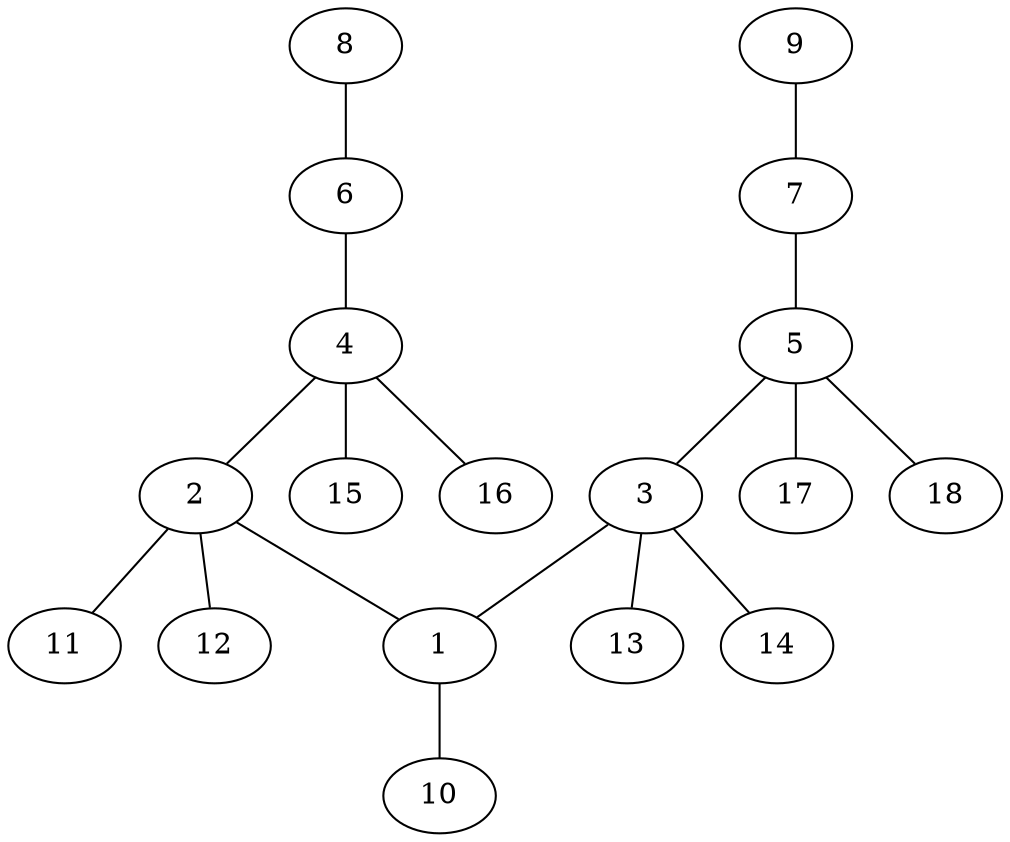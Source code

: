 graph molecule_2516 {
	1	 [chem=N];
	10	 [chem=H];
	1 -- 10	 [valence=1];
	2	 [chem=C];
	2 -- 1	 [valence=1];
	11	 [chem=H];
	2 -- 11	 [valence=1];
	12	 [chem=H];
	2 -- 12	 [valence=1];
	3	 [chem=C];
	3 -- 1	 [valence=1];
	13	 [chem=H];
	3 -- 13	 [valence=1];
	14	 [chem=H];
	3 -- 14	 [valence=1];
	4	 [chem=C];
	4 -- 2	 [valence=1];
	15	 [chem=H];
	4 -- 15	 [valence=1];
	16	 [chem=H];
	4 -- 16	 [valence=1];
	5	 [chem=C];
	5 -- 3	 [valence=1];
	17	 [chem=H];
	5 -- 17	 [valence=1];
	18	 [chem=H];
	5 -- 18	 [valence=1];
	6	 [chem=C];
	6 -- 4	 [valence=1];
	7	 [chem=C];
	7 -- 5	 [valence=1];
	8	 [chem=N];
	8 -- 6	 [valence=3];
	9	 [chem=N];
	9 -- 7	 [valence=3];
}

